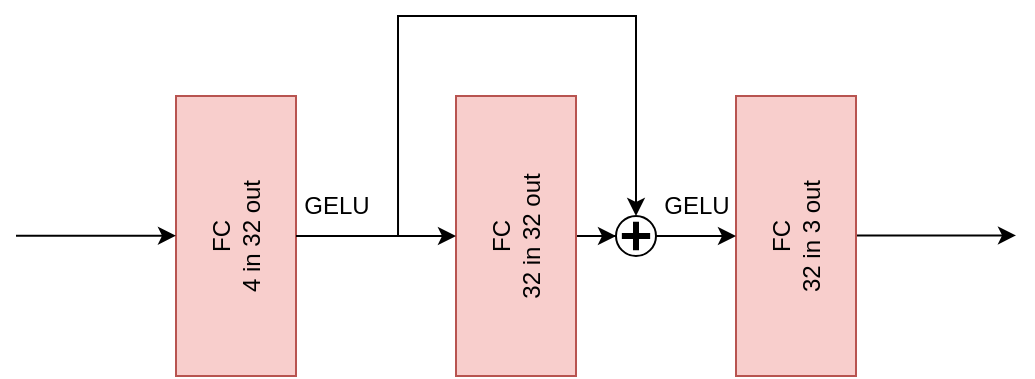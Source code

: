 <mxfile version="21.6.8" type="device">
  <diagram name="第 1 页" id="JIELYUYW07RwHrKFomKH">
    <mxGraphModel dx="954" dy="674" grid="1" gridSize="10" guides="1" tooltips="1" connect="1" arrows="1" fold="1" page="1" pageScale="1" pageWidth="827" pageHeight="1169" math="0" shadow="0">
      <root>
        <mxCell id="0" />
        <mxCell id="1" parent="0" />
        <mxCell id="80wkre89PZqcrsOVZtFo-35" value="FC&lt;br&gt;4 in 32 out" style="rounded=0;whiteSpace=wrap;html=1;rotation=-90;fillColor=#f8cecc;strokeColor=#b85450;fontColor=default;" parent="1" vertex="1">
          <mxGeometry x="170" y="640" width="140" height="60" as="geometry" />
        </mxCell>
        <mxCell id="80wkre89PZqcrsOVZtFo-45" value="" style="edgeStyle=orthogonalEdgeStyle;rounded=0;orthogonalLoop=1;jettySize=auto;html=1;entryX=0;entryY=0.5;entryDx=0;entryDy=0;" parent="1" source="80wkre89PZqcrsOVZtFo-36" target="yVvvSgEb1NOE6gRo2GCk-3" edge="1">
          <mxGeometry relative="1" as="geometry" />
        </mxCell>
        <mxCell id="80wkre89PZqcrsOVZtFo-36" value="FC&lt;br style=&quot;border-color: var(--border-color);&quot;&gt;32 in 32&amp;nbsp;out" style="rounded=0;whiteSpace=wrap;html=1;rotation=-90;fillColor=#f8cecc;strokeColor=#b85450;" parent="1" vertex="1">
          <mxGeometry x="310" y="640" width="140" height="60" as="geometry" />
        </mxCell>
        <mxCell id="80wkre89PZqcrsOVZtFo-37" value="" style="endArrow=classic;html=1;rounded=0;exitX=0.5;exitY=1;exitDx=0;exitDy=0;entryX=0.5;entryY=0;entryDx=0;entryDy=0;" parent="1" source="80wkre89PZqcrsOVZtFo-35" target="80wkre89PZqcrsOVZtFo-36" edge="1">
          <mxGeometry width="50" height="50" relative="1" as="geometry">
            <mxPoint x="400" y="710" as="sourcePoint" />
            <mxPoint x="450" y="660" as="targetPoint" />
          </mxGeometry>
        </mxCell>
        <mxCell id="80wkre89PZqcrsOVZtFo-38" value="" style="endArrow=classic;html=1;rounded=0;exitX=0.5;exitY=1;exitDx=0;exitDy=0;entryX=0.5;entryY=0;entryDx=0;entryDy=0;" parent="1" edge="1">
          <mxGeometry width="50" height="50" relative="1" as="geometry">
            <mxPoint x="130" y="669.86" as="sourcePoint" />
            <mxPoint x="210" y="669.86" as="targetPoint" />
          </mxGeometry>
        </mxCell>
        <mxCell id="80wkre89PZqcrsOVZtFo-39" value="" style="endArrow=classic;html=1;rounded=0;exitX=0.5;exitY=1;exitDx=0;exitDy=0;entryX=0.5;entryY=0;entryDx=0;entryDy=0;" parent="1" edge="1">
          <mxGeometry width="50" height="50" relative="1" as="geometry">
            <mxPoint x="550" y="669.71" as="sourcePoint" />
            <mxPoint x="630" y="669.71" as="targetPoint" />
          </mxGeometry>
        </mxCell>
        <mxCell id="80wkre89PZqcrsOVZtFo-40" value="GELU" style="text;html=1;align=center;verticalAlign=middle;resizable=0;points=[];autosize=1;strokeColor=none;fillColor=none;" parent="1" vertex="1">
          <mxGeometry x="260" y="640" width="60" height="30" as="geometry" />
        </mxCell>
        <mxCell id="80wkre89PZqcrsOVZtFo-41" value="GELU" style="text;html=1;align=center;verticalAlign=middle;resizable=0;points=[];autosize=1;strokeColor=none;fillColor=none;" parent="1" vertex="1">
          <mxGeometry x="440" y="640" width="60" height="30" as="geometry" />
        </mxCell>
        <mxCell id="80wkre89PZqcrsOVZtFo-42" value="" style="endArrow=classic;html=1;rounded=0;exitX=1.017;exitY=1.017;exitDx=0;exitDy=0;exitPerimeter=0;entryX=0.5;entryY=0;entryDx=0;entryDy=0;" parent="1" source="80wkre89PZqcrsOVZtFo-40" edge="1" target="yVvvSgEb1NOE6gRo2GCk-3">
          <mxGeometry width="50" height="50" relative="1" as="geometry">
            <mxPoint x="560" y="790" as="sourcePoint" />
            <mxPoint x="440" y="670" as="targetPoint" />
            <Array as="points">
              <mxPoint x="321" y="560" />
              <mxPoint x="440" y="560" />
            </Array>
          </mxGeometry>
        </mxCell>
        <mxCell id="80wkre89PZqcrsOVZtFo-43" value="FC&lt;br style=&quot;border-color: var(--border-color);&quot;&gt;32 in 3 out" style="rounded=0;whiteSpace=wrap;html=1;rotation=-90;fillColor=#f8cecc;strokeColor=#b85450;" parent="1" vertex="1">
          <mxGeometry x="450" y="640" width="140" height="60" as="geometry" />
        </mxCell>
        <mxCell id="yVvvSgEb1NOE6gRo2GCk-4" value="" style="group" vertex="1" connectable="0" parent="1">
          <mxGeometry x="430" y="660" width="20" height="20" as="geometry" />
        </mxCell>
        <mxCell id="yVvvSgEb1NOE6gRo2GCk-3" value="" style="ellipse;whiteSpace=wrap;html=1;aspect=fixed;" vertex="1" parent="yVvvSgEb1NOE6gRo2GCk-4">
          <mxGeometry width="20" height="20" as="geometry" />
        </mxCell>
        <mxCell id="yVvvSgEb1NOE6gRo2GCk-1" value="" style="shape=umlDestroy;whiteSpace=wrap;html=1;strokeWidth=3;targetShapes=umlLifeline;rotation=45;" vertex="1" parent="yVvvSgEb1NOE6gRo2GCk-4">
          <mxGeometry x="5" y="5" width="10" height="10" as="geometry" />
        </mxCell>
        <mxCell id="yVvvSgEb1NOE6gRo2GCk-6" value="" style="edgeStyle=orthogonalEdgeStyle;rounded=0;orthogonalLoop=1;jettySize=auto;html=1;" edge="1" parent="1" source="yVvvSgEb1NOE6gRo2GCk-3" target="80wkre89PZqcrsOVZtFo-43">
          <mxGeometry relative="1" as="geometry" />
        </mxCell>
      </root>
    </mxGraphModel>
  </diagram>
</mxfile>
